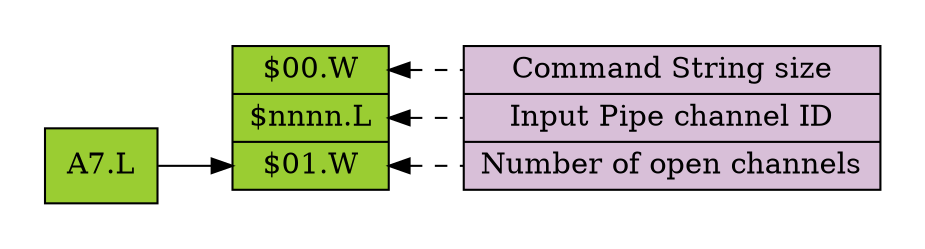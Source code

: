 digraph structs {
    rankdir=LR
    //label="EX With One Pipe";
    pad="0.3";
    //bgcolor=grey77;
    node [shape=record fillcolor=yellowgreen style=filled];
    structA7 [label="<f0> A7.L"];
    structS  [label="<cmd> $00.W | <chid> $nnnn.L | <ch> $01.W"];
    structP [label="<cmd> Command String size | <chid> Input Pipe channel ID | <ch> Number of open channels" style=filled fillcolor=thistle];
    structA7:f0 -> structS:ch;
    edge [style="dashed" dir=back];
    structS:cmd -> structP:cmd;
    structS:chid -> structP:chid
    structS:ch -> structP:ch;
}
